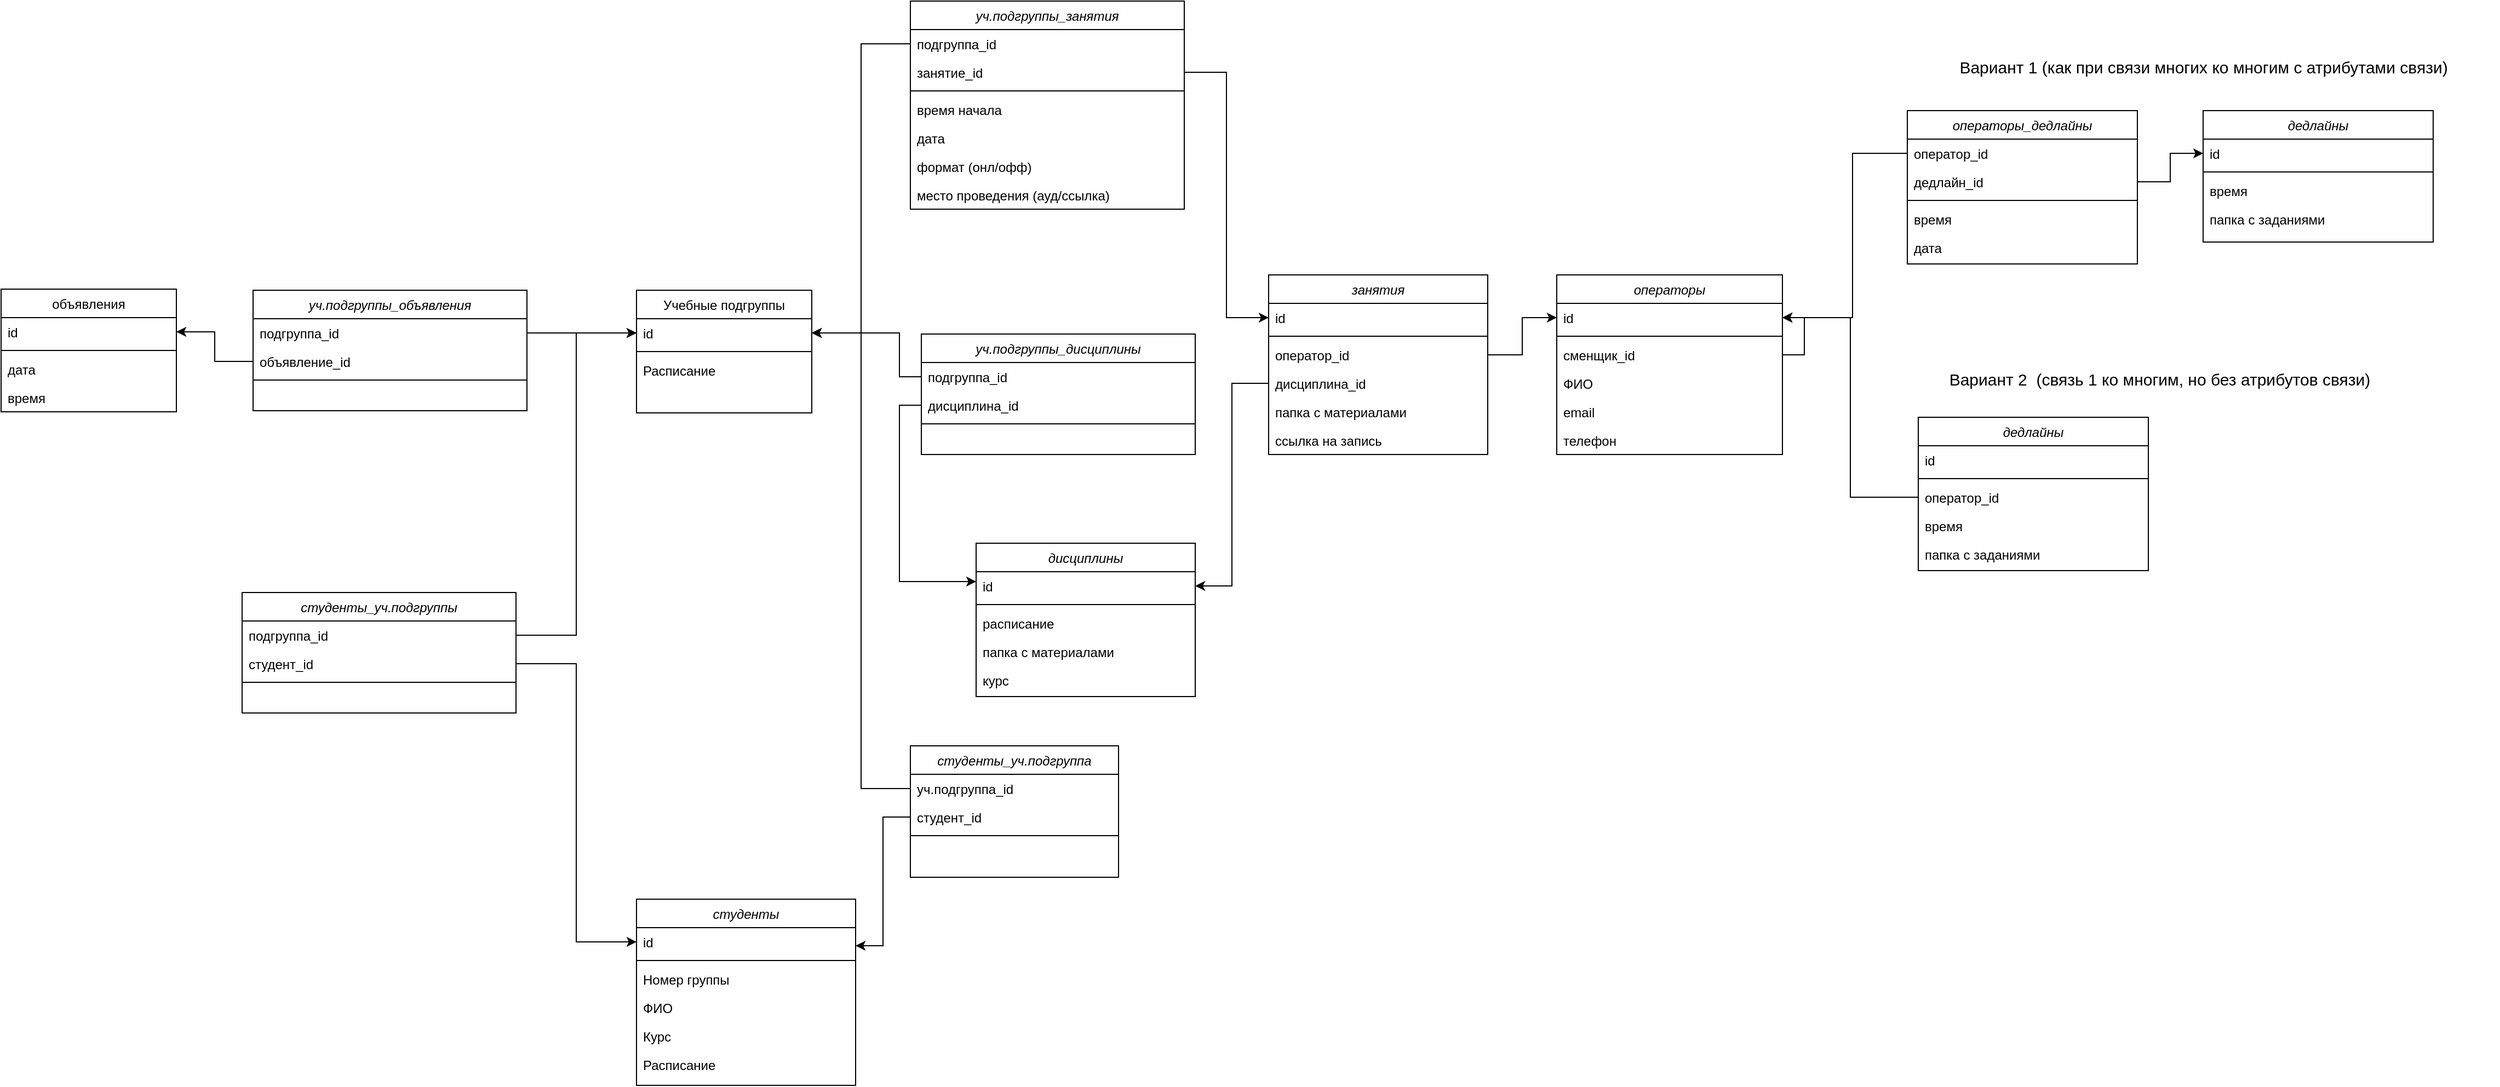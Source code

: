 <mxfile version="13.7.9" type="github">
  <diagram id="C5RBs43oDa-KdzZeNtuy" name="Page-1">
    <mxGraphModel dx="2645" dy="1014" grid="1" gridSize="10" guides="1" tooltips="1" connect="1" arrows="1" fold="1" page="1" pageScale="1" pageWidth="827" pageHeight="1169" math="0" shadow="0">
      <root>
        <mxCell id="WIyWlLk6GJQsqaUBKTNV-0" />
        <mxCell id="WIyWlLk6GJQsqaUBKTNV-1" parent="WIyWlLk6GJQsqaUBKTNV-0" />
        <mxCell id="-xLVteN8CRvDZpoM4a2E-22" style="edgeStyle=orthogonalEdgeStyle;rounded=0;orthogonalLoop=1;jettySize=auto;html=1;exitX=1;exitY=0.5;exitDx=0;exitDy=0;entryX=0;entryY=0.5;entryDx=0;entryDy=0;fontSize=15;" edge="1" parent="WIyWlLk6GJQsqaUBKTNV-1" source="-xLVteN8CRvDZpoM4a2E-12" target="-xLVteN8CRvDZpoM4a2E-16">
          <mxGeometry relative="1" as="geometry" />
        </mxCell>
        <mxCell id="-xLVteN8CRvDZpoM4a2E-31" style="edgeStyle=orthogonalEdgeStyle;rounded=0;orthogonalLoop=1;jettySize=auto;html=1;exitX=0;exitY=0.5;exitDx=0;exitDy=0;entryX=1;entryY=0.5;entryDx=0;entryDy=0;fontSize=15;" edge="1" parent="WIyWlLk6GJQsqaUBKTNV-1" source="-xLVteN8CRvDZpoM4a2E-24" target="zkfFHV4jXpPFQw0GAbJ--18">
          <mxGeometry relative="1" as="geometry" />
        </mxCell>
        <mxCell id="-xLVteN8CRvDZpoM4a2E-32" style="edgeStyle=orthogonalEdgeStyle;rounded=0;orthogonalLoop=1;jettySize=auto;html=1;exitX=1;exitY=0.5;exitDx=0;exitDy=0;entryX=0;entryY=0.5;entryDx=0;entryDy=0;fontSize=15;" edge="1" parent="WIyWlLk6GJQsqaUBKTNV-1" source="-xLVteN8CRvDZpoM4a2E-29" target="-xLVteN8CRvDZpoM4a2E-9">
          <mxGeometry relative="1" as="geometry" />
        </mxCell>
        <mxCell id="zkfFHV4jXpPFQw0GAbJ--17" value="Учебные подгруппы" style="swimlane;fontStyle=0;align=center;verticalAlign=top;childLayout=stackLayout;horizontal=1;startSize=26;horizontalStack=0;resizeParent=1;resizeLast=0;collapsible=1;marginBottom=0;rounded=0;shadow=0;strokeWidth=1;" parent="WIyWlLk6GJQsqaUBKTNV-1" vertex="1">
          <mxGeometry x="50" y="284" width="160" height="112" as="geometry">
            <mxRectangle x="550" y="140" width="160" height="26" as="alternateBounds" />
          </mxGeometry>
        </mxCell>
        <mxCell id="zkfFHV4jXpPFQw0GAbJ--18" value="id" style="text;align=left;verticalAlign=top;spacingLeft=4;spacingRight=4;overflow=hidden;rotatable=0;points=[[0,0.5],[1,0.5]];portConstraint=eastwest;" parent="zkfFHV4jXpPFQw0GAbJ--17" vertex="1">
          <mxGeometry y="26" width="160" height="26" as="geometry" />
        </mxCell>
        <mxCell id="zkfFHV4jXpPFQw0GAbJ--23" value="" style="line;html=1;strokeWidth=1;align=left;verticalAlign=middle;spacingTop=-1;spacingLeft=3;spacingRight=3;rotatable=0;labelPosition=right;points=[];portConstraint=eastwest;" parent="zkfFHV4jXpPFQw0GAbJ--17" vertex="1">
          <mxGeometry y="52" width="160" height="8" as="geometry" />
        </mxCell>
        <mxCell id="-xLVteN8CRvDZpoM4a2E-5" value="Расписание" style="text;align=left;verticalAlign=top;spacingLeft=4;spacingRight=4;overflow=hidden;rotatable=0;points=[[0,0.5],[1,0.5]];portConstraint=eastwest;" vertex="1" parent="zkfFHV4jXpPFQw0GAbJ--17">
          <mxGeometry y="60" width="160" height="26" as="geometry" />
        </mxCell>
        <mxCell id="-xLVteN8CRvDZpoM4a2E-41" style="edgeStyle=orthogonalEdgeStyle;rounded=0;orthogonalLoop=1;jettySize=auto;html=1;exitX=0;exitY=0.5;exitDx=0;exitDy=0;entryX=1;entryY=0.5;entryDx=0;entryDy=0;fontSize=15;" edge="1" parent="WIyWlLk6GJQsqaUBKTNV-1" source="-xLVteN8CRvDZpoM4a2E-40" target="-xLVteN8CRvDZpoM4a2E-35">
          <mxGeometry relative="1" as="geometry" />
        </mxCell>
        <mxCell id="-xLVteN8CRvDZpoM4a2E-61" style="edgeStyle=orthogonalEdgeStyle;rounded=0;orthogonalLoop=1;jettySize=auto;html=1;exitX=0;exitY=0.5;exitDx=0;exitDy=0;endArrow=classic;endFill=1;fontSize=15;" edge="1" parent="WIyWlLk6GJQsqaUBKTNV-1" source="-xLVteN8CRvDZpoM4a2E-55" target="-xLVteN8CRvDZpoM4a2E-16">
          <mxGeometry relative="1" as="geometry">
            <Array as="points">
              <mxPoint x="1160" y="159" />
              <mxPoint x="1160" y="309" />
            </Array>
          </mxGeometry>
        </mxCell>
        <mxCell id="-xLVteN8CRvDZpoM4a2E-63" style="edgeStyle=orthogonalEdgeStyle;rounded=0;orthogonalLoop=1;jettySize=auto;html=1;exitX=1;exitY=0.5;exitDx=0;exitDy=0;endArrow=classic;endFill=1;fontSize=15;" edge="1" parent="WIyWlLk6GJQsqaUBKTNV-1" source="-xLVteN8CRvDZpoM4a2E-60" target="-xLVteN8CRvDZpoM4a2E-46">
          <mxGeometry relative="1" as="geometry" />
        </mxCell>
        <mxCell id="-xLVteN8CRvDZpoM4a2E-64" value="Вариант 1 (как при связи многих ко многим с атрибутами связи)" style="text;html=1;align=center;verticalAlign=middle;resizable=0;points=[];autosize=1;fontSize=15;" vertex="1" parent="WIyWlLk6GJQsqaUBKTNV-1">
          <mxGeometry x="1210" y="70" width="540" height="20" as="geometry" />
        </mxCell>
        <mxCell id="-xLVteN8CRvDZpoM4a2E-15" value="операторы" style="swimlane;fontStyle=2;align=center;verticalAlign=top;childLayout=stackLayout;horizontal=1;startSize=26;horizontalStack=0;resizeParent=1;resizeLast=0;collapsible=1;marginBottom=0;rounded=0;shadow=0;strokeWidth=1;" vertex="1" parent="WIyWlLk6GJQsqaUBKTNV-1">
          <mxGeometry x="890" y="270" width="206" height="164" as="geometry">
            <mxRectangle x="230" y="140" width="160" height="26" as="alternateBounds" />
          </mxGeometry>
        </mxCell>
        <mxCell id="-xLVteN8CRvDZpoM4a2E-16" value="id" style="text;align=left;verticalAlign=top;spacingLeft=4;spacingRight=4;overflow=hidden;rotatable=0;points=[[0,0.5],[1,0.5]];portConstraint=eastwest;" vertex="1" parent="-xLVteN8CRvDZpoM4a2E-15">
          <mxGeometry y="26" width="206" height="26" as="geometry" />
        </mxCell>
        <mxCell id="-xLVteN8CRvDZpoM4a2E-17" value="" style="line;html=1;strokeWidth=1;align=left;verticalAlign=middle;spacingTop=-1;spacingLeft=3;spacingRight=3;rotatable=0;labelPosition=right;points=[];portConstraint=eastwest;" vertex="1" parent="-xLVteN8CRvDZpoM4a2E-15">
          <mxGeometry y="52" width="206" height="8" as="geometry" />
        </mxCell>
        <mxCell id="-xLVteN8CRvDZpoM4a2E-18" value="сменщик_id" style="text;align=left;verticalAlign=top;spacingLeft=4;spacingRight=4;overflow=hidden;rotatable=0;points=[[0,0.5],[1,0.5]];portConstraint=eastwest;" vertex="1" parent="-xLVteN8CRvDZpoM4a2E-15">
          <mxGeometry y="60" width="206" height="26" as="geometry" />
        </mxCell>
        <mxCell id="-xLVteN8CRvDZpoM4a2E-42" value="ФИО" style="text;align=left;verticalAlign=top;spacingLeft=4;spacingRight=4;overflow=hidden;rotatable=0;points=[[0,0.5],[1,0.5]];portConstraint=eastwest;" vertex="1" parent="-xLVteN8CRvDZpoM4a2E-15">
          <mxGeometry y="86" width="206" height="26" as="geometry" />
        </mxCell>
        <mxCell id="-xLVteN8CRvDZpoM4a2E-19" value="email" style="text;align=left;verticalAlign=top;spacingLeft=4;spacingRight=4;overflow=hidden;rotatable=0;points=[[0,0.5],[1,0.5]];portConstraint=eastwest;" vertex="1" parent="-xLVteN8CRvDZpoM4a2E-15">
          <mxGeometry y="112" width="206" height="26" as="geometry" />
        </mxCell>
        <mxCell id="-xLVteN8CRvDZpoM4a2E-20" value="телефон" style="text;align=left;verticalAlign=top;spacingLeft=4;spacingRight=4;overflow=hidden;rotatable=0;points=[[0,0.5],[1,0.5]];portConstraint=eastwest;" vertex="1" parent="-xLVteN8CRvDZpoM4a2E-15">
          <mxGeometry y="138" width="206" height="26" as="geometry" />
        </mxCell>
        <mxCell id="-xLVteN8CRvDZpoM4a2E-44" style="edgeStyle=orthogonalEdgeStyle;rounded=0;orthogonalLoop=1;jettySize=auto;html=1;exitX=1;exitY=0.5;exitDx=0;exitDy=0;fontSize=15;endArrow=classic;endFill=1;" edge="1" parent="-xLVteN8CRvDZpoM4a2E-15" source="-xLVteN8CRvDZpoM4a2E-18" target="-xLVteN8CRvDZpoM4a2E-16">
          <mxGeometry relative="1" as="geometry">
            <mxPoint x="260" y="73" as="targetPoint" />
          </mxGeometry>
        </mxCell>
        <mxCell id="-xLVteN8CRvDZpoM4a2E-54" value="операторы_дедлайны" style="swimlane;fontStyle=2;align=center;verticalAlign=top;childLayout=stackLayout;horizontal=1;startSize=26;horizontalStack=0;resizeParent=1;resizeLast=0;collapsible=1;marginBottom=0;rounded=0;shadow=0;strokeWidth=1;" vertex="1" parent="WIyWlLk6GJQsqaUBKTNV-1">
          <mxGeometry x="1210" y="120" width="210" height="140" as="geometry">
            <mxRectangle x="230" y="140" width="160" height="26" as="alternateBounds" />
          </mxGeometry>
        </mxCell>
        <mxCell id="-xLVteN8CRvDZpoM4a2E-55" value="оператор_id " style="text;align=left;verticalAlign=top;spacingLeft=4;spacingRight=4;overflow=hidden;rotatable=0;points=[[0,0.5],[1,0.5]];portConstraint=eastwest;" vertex="1" parent="-xLVteN8CRvDZpoM4a2E-54">
          <mxGeometry y="26" width="210" height="26" as="geometry" />
        </mxCell>
        <mxCell id="-xLVteN8CRvDZpoM4a2E-60" value="дедлайн_id " style="text;align=left;verticalAlign=top;spacingLeft=4;spacingRight=4;overflow=hidden;rotatable=0;points=[[0,0.5],[1,0.5]];portConstraint=eastwest;" vertex="1" parent="-xLVteN8CRvDZpoM4a2E-54">
          <mxGeometry y="52" width="210" height="26" as="geometry" />
        </mxCell>
        <mxCell id="-xLVteN8CRvDZpoM4a2E-56" value="" style="line;html=1;strokeWidth=1;align=left;verticalAlign=middle;spacingTop=-1;spacingLeft=3;spacingRight=3;rotatable=0;labelPosition=right;points=[];portConstraint=eastwest;" vertex="1" parent="-xLVteN8CRvDZpoM4a2E-54">
          <mxGeometry y="78" width="210" height="8" as="geometry" />
        </mxCell>
        <mxCell id="-xLVteN8CRvDZpoM4a2E-57" value="время" style="text;align=left;verticalAlign=top;spacingLeft=4;spacingRight=4;overflow=hidden;rotatable=0;points=[[0,0.5],[1,0.5]];portConstraint=eastwest;" vertex="1" parent="-xLVteN8CRvDZpoM4a2E-54">
          <mxGeometry y="86" width="210" height="26" as="geometry" />
        </mxCell>
        <mxCell id="-xLVteN8CRvDZpoM4a2E-58" value="дата" style="text;align=left;verticalAlign=top;spacingLeft=4;spacingRight=4;overflow=hidden;rotatable=0;points=[[0,0.5],[1,0.5]];portConstraint=eastwest;" vertex="1" parent="-xLVteN8CRvDZpoM4a2E-54">
          <mxGeometry y="112" width="210" height="26" as="geometry" />
        </mxCell>
        <mxCell id="-xLVteN8CRvDZpoM4a2E-45" value="дедлайны" style="swimlane;fontStyle=2;align=center;verticalAlign=top;childLayout=stackLayout;horizontal=1;startSize=26;horizontalStack=0;resizeParent=1;resizeLast=0;collapsible=1;marginBottom=0;rounded=0;shadow=0;strokeWidth=1;" vertex="1" parent="WIyWlLk6GJQsqaUBKTNV-1">
          <mxGeometry x="1480" y="120" width="210" height="120" as="geometry">
            <mxRectangle x="230" y="140" width="160" height="26" as="alternateBounds" />
          </mxGeometry>
        </mxCell>
        <mxCell id="-xLVteN8CRvDZpoM4a2E-46" value="id" style="text;align=left;verticalAlign=top;spacingLeft=4;spacingRight=4;overflow=hidden;rotatable=0;points=[[0,0.5],[1,0.5]];portConstraint=eastwest;" vertex="1" parent="-xLVteN8CRvDZpoM4a2E-45">
          <mxGeometry y="26" width="210" height="26" as="geometry" />
        </mxCell>
        <mxCell id="-xLVteN8CRvDZpoM4a2E-47" value="" style="line;html=1;strokeWidth=1;align=left;verticalAlign=middle;spacingTop=-1;spacingLeft=3;spacingRight=3;rotatable=0;labelPosition=right;points=[];portConstraint=eastwest;" vertex="1" parent="-xLVteN8CRvDZpoM4a2E-45">
          <mxGeometry y="52" width="210" height="8" as="geometry" />
        </mxCell>
        <mxCell id="-xLVteN8CRvDZpoM4a2E-49" value="время" style="text;align=left;verticalAlign=top;spacingLeft=4;spacingRight=4;overflow=hidden;rotatable=0;points=[[0,0.5],[1,0.5]];portConstraint=eastwest;" vertex="1" parent="-xLVteN8CRvDZpoM4a2E-45">
          <mxGeometry y="60" width="210" height="26" as="geometry" />
        </mxCell>
        <mxCell id="-xLVteN8CRvDZpoM4a2E-50" value="папка с заданиями" style="text;align=left;verticalAlign=top;spacingLeft=4;spacingRight=4;overflow=hidden;rotatable=0;points=[[0,0.5],[1,0.5]];portConstraint=eastwest;" vertex="1" parent="-xLVteN8CRvDZpoM4a2E-45">
          <mxGeometry y="86" width="210" height="26" as="geometry" />
        </mxCell>
        <mxCell id="-xLVteN8CRvDZpoM4a2E-65" value="&lt;div&gt;Вариант 2&amp;nbsp; (связь 1 ко многим, но без атрибутов связи)&lt;/div&gt;" style="text;html=1;align=center;verticalAlign=middle;resizable=0;points=[];autosize=1;fontSize=15;" vertex="1" parent="WIyWlLk6GJQsqaUBKTNV-1">
          <mxGeometry x="1210" y="355" width="460" height="20" as="geometry" />
        </mxCell>
        <mxCell id="-xLVteN8CRvDZpoM4a2E-66" value="дедлайны" style="swimlane;fontStyle=2;align=center;verticalAlign=top;childLayout=stackLayout;horizontal=1;startSize=26;horizontalStack=0;resizeParent=1;resizeLast=0;collapsible=1;marginBottom=0;rounded=0;shadow=0;strokeWidth=1;" vertex="1" parent="WIyWlLk6GJQsqaUBKTNV-1">
          <mxGeometry x="1220" y="400" width="210" height="140" as="geometry">
            <mxRectangle x="230" y="140" width="160" height="26" as="alternateBounds" />
          </mxGeometry>
        </mxCell>
        <mxCell id="-xLVteN8CRvDZpoM4a2E-67" value="id" style="text;align=left;verticalAlign=top;spacingLeft=4;spacingRight=4;overflow=hidden;rotatable=0;points=[[0,0.5],[1,0.5]];portConstraint=eastwest;" vertex="1" parent="-xLVteN8CRvDZpoM4a2E-66">
          <mxGeometry y="26" width="210" height="26" as="geometry" />
        </mxCell>
        <mxCell id="-xLVteN8CRvDZpoM4a2E-68" value="" style="line;html=1;strokeWidth=1;align=left;verticalAlign=middle;spacingTop=-1;spacingLeft=3;spacingRight=3;rotatable=0;labelPosition=right;points=[];portConstraint=eastwest;" vertex="1" parent="-xLVteN8CRvDZpoM4a2E-66">
          <mxGeometry y="52" width="210" height="8" as="geometry" />
        </mxCell>
        <mxCell id="-xLVteN8CRvDZpoM4a2E-69" value="оператор_id" style="text;align=left;verticalAlign=top;spacingLeft=4;spacingRight=4;overflow=hidden;rotatable=0;points=[[0,0.5],[1,0.5]];portConstraint=eastwest;" vertex="1" parent="-xLVteN8CRvDZpoM4a2E-66">
          <mxGeometry y="60" width="210" height="26" as="geometry" />
        </mxCell>
        <mxCell id="-xLVteN8CRvDZpoM4a2E-70" value="время" style="text;align=left;verticalAlign=top;spacingLeft=4;spacingRight=4;overflow=hidden;rotatable=0;points=[[0,0.5],[1,0.5]];portConstraint=eastwest;" vertex="1" parent="-xLVteN8CRvDZpoM4a2E-66">
          <mxGeometry y="86" width="210" height="26" as="geometry" />
        </mxCell>
        <mxCell id="-xLVteN8CRvDZpoM4a2E-71" value="папка с заданиями" style="text;align=left;verticalAlign=top;spacingLeft=4;spacingRight=4;overflow=hidden;rotatable=0;points=[[0,0.5],[1,0.5]];portConstraint=eastwest;" vertex="1" parent="-xLVteN8CRvDZpoM4a2E-66">
          <mxGeometry y="112" width="210" height="26" as="geometry" />
        </mxCell>
        <mxCell id="-xLVteN8CRvDZpoM4a2E-72" style="edgeStyle=orthogonalEdgeStyle;rounded=0;orthogonalLoop=1;jettySize=auto;html=1;exitX=0;exitY=0.5;exitDx=0;exitDy=0;entryX=1;entryY=0.5;entryDx=0;entryDy=0;endArrow=classic;endFill=1;fontSize=15;" edge="1" parent="WIyWlLk6GJQsqaUBKTNV-1" source="-xLVteN8CRvDZpoM4a2E-69" target="-xLVteN8CRvDZpoM4a2E-16">
          <mxGeometry relative="1" as="geometry" />
        </mxCell>
        <mxCell id="-xLVteN8CRvDZpoM4a2E-82" style="edgeStyle=orthogonalEdgeStyle;rounded=0;orthogonalLoop=1;jettySize=auto;html=1;exitX=0;exitY=0.5;exitDx=0;exitDy=0;entryX=1;entryY=0.25;entryDx=0;entryDy=0;endArrow=classic;endFill=1;fontSize=15;" edge="1" parent="WIyWlLk6GJQsqaUBKTNV-1" source="-xLVteN8CRvDZpoM4a2E-81" target="zkfFHV4jXpPFQw0GAbJ--0">
          <mxGeometry relative="1" as="geometry" />
        </mxCell>
        <mxCell id="-xLVteN8CRvDZpoM4a2E-83" style="edgeStyle=orthogonalEdgeStyle;rounded=0;orthogonalLoop=1;jettySize=auto;html=1;exitX=0;exitY=0.5;exitDx=0;exitDy=0;entryX=1;entryY=0.5;entryDx=0;entryDy=0;endArrow=classic;endFill=1;fontSize=15;" edge="1" parent="WIyWlLk6GJQsqaUBKTNV-1" source="-xLVteN8CRvDZpoM4a2E-74" target="zkfFHV4jXpPFQw0GAbJ--18">
          <mxGeometry relative="1" as="geometry" />
        </mxCell>
        <mxCell id="-xLVteN8CRvDZpoM4a2E-73" value="студенты_уч.подгруппа" style="swimlane;fontStyle=2;align=center;verticalAlign=top;childLayout=stackLayout;horizontal=1;startSize=26;horizontalStack=0;resizeParent=1;resizeLast=0;collapsible=1;marginBottom=0;rounded=0;shadow=0;strokeWidth=1;" vertex="1" parent="WIyWlLk6GJQsqaUBKTNV-1">
          <mxGeometry x="300" y="700" width="190" height="120" as="geometry">
            <mxRectangle x="230" y="140" width="160" height="26" as="alternateBounds" />
          </mxGeometry>
        </mxCell>
        <mxCell id="-xLVteN8CRvDZpoM4a2E-74" value="уч.подгруппа_id" style="text;align=left;verticalAlign=top;spacingLeft=4;spacingRight=4;overflow=hidden;rotatable=0;points=[[0,0.5],[1,0.5]];portConstraint=eastwest;" vertex="1" parent="-xLVteN8CRvDZpoM4a2E-73">
          <mxGeometry y="26" width="190" height="26" as="geometry" />
        </mxCell>
        <mxCell id="-xLVteN8CRvDZpoM4a2E-81" value="студент_id" style="text;align=left;verticalAlign=top;spacingLeft=4;spacingRight=4;overflow=hidden;rotatable=0;points=[[0,0.5],[1,0.5]];portConstraint=eastwest;" vertex="1" parent="-xLVteN8CRvDZpoM4a2E-73">
          <mxGeometry y="52" width="190" height="26" as="geometry" />
        </mxCell>
        <mxCell id="-xLVteN8CRvDZpoM4a2E-75" value="" style="line;html=1;strokeWidth=1;align=left;verticalAlign=middle;spacingTop=-1;spacingLeft=3;spacingRight=3;rotatable=0;labelPosition=right;points=[];portConstraint=eastwest;" vertex="1" parent="-xLVteN8CRvDZpoM4a2E-73">
          <mxGeometry y="78" width="190" height="8" as="geometry" />
        </mxCell>
        <mxCell id="-xLVteN8CRvDZpoM4a2E-23" value="уч.подгруппы_занятия" style="swimlane;fontStyle=2;align=center;verticalAlign=top;childLayout=stackLayout;horizontal=1;startSize=26;horizontalStack=0;resizeParent=1;resizeLast=0;collapsible=1;marginBottom=0;rounded=0;shadow=0;strokeWidth=1;" vertex="1" parent="WIyWlLk6GJQsqaUBKTNV-1">
          <mxGeometry x="300" y="20" width="250" height="190" as="geometry">
            <mxRectangle x="230" y="140" width="160" height="26" as="alternateBounds" />
          </mxGeometry>
        </mxCell>
        <mxCell id="-xLVteN8CRvDZpoM4a2E-24" value="подгруппа_id" style="text;align=left;verticalAlign=top;spacingLeft=4;spacingRight=4;overflow=hidden;rotatable=0;points=[[0,0.5],[1,0.5]];portConstraint=eastwest;" vertex="1" parent="-xLVteN8CRvDZpoM4a2E-23">
          <mxGeometry y="26" width="250" height="26" as="geometry" />
        </mxCell>
        <mxCell id="-xLVteN8CRvDZpoM4a2E-29" value="занятие_id" style="text;align=left;verticalAlign=top;spacingLeft=4;spacingRight=4;overflow=hidden;rotatable=0;points=[[0,0.5],[1,0.5]];portConstraint=eastwest;" vertex="1" parent="-xLVteN8CRvDZpoM4a2E-23">
          <mxGeometry y="52" width="250" height="26" as="geometry" />
        </mxCell>
        <mxCell id="-xLVteN8CRvDZpoM4a2E-25" value="" style="line;html=1;strokeWidth=1;align=left;verticalAlign=middle;spacingTop=-1;spacingLeft=3;spacingRight=3;rotatable=0;labelPosition=right;points=[];portConstraint=eastwest;" vertex="1" parent="-xLVteN8CRvDZpoM4a2E-23">
          <mxGeometry y="78" width="250" height="8" as="geometry" />
        </mxCell>
        <mxCell id="-xLVteN8CRvDZpoM4a2E-26" value="время начала" style="text;align=left;verticalAlign=top;spacingLeft=4;spacingRight=4;overflow=hidden;rotatable=0;points=[[0,0.5],[1,0.5]];portConstraint=eastwest;" vertex="1" parent="-xLVteN8CRvDZpoM4a2E-23">
          <mxGeometry y="86" width="250" height="26" as="geometry" />
        </mxCell>
        <mxCell id="-xLVteN8CRvDZpoM4a2E-27" value="дата" style="text;align=left;verticalAlign=top;spacingLeft=4;spacingRight=4;overflow=hidden;rotatable=0;points=[[0,0.5],[1,0.5]];portConstraint=eastwest;" vertex="1" parent="-xLVteN8CRvDZpoM4a2E-23">
          <mxGeometry y="112" width="250" height="26" as="geometry" />
        </mxCell>
        <mxCell id="-xLVteN8CRvDZpoM4a2E-28" value="формат (онл/офф)" style="text;align=left;verticalAlign=top;spacingLeft=4;spacingRight=4;overflow=hidden;rotatable=0;points=[[0,0.5],[1,0.5]];portConstraint=eastwest;" vertex="1" parent="-xLVteN8CRvDZpoM4a2E-23">
          <mxGeometry y="138" width="250" height="26" as="geometry" />
        </mxCell>
        <mxCell id="-xLVteN8CRvDZpoM4a2E-33" value="место проведения (ауд/ссылка)" style="text;align=left;verticalAlign=top;spacingLeft=4;spacingRight=4;overflow=hidden;rotatable=0;points=[[0,0.5],[1,0.5]];portConstraint=eastwest;" vertex="1" parent="-xLVteN8CRvDZpoM4a2E-23">
          <mxGeometry y="164" width="250" height="26" as="geometry" />
        </mxCell>
        <mxCell id="zkfFHV4jXpPFQw0GAbJ--0" value="студенты" style="swimlane;fontStyle=2;align=center;verticalAlign=top;childLayout=stackLayout;horizontal=1;startSize=26;horizontalStack=0;resizeParent=1;resizeLast=0;collapsible=1;marginBottom=0;rounded=0;shadow=0;strokeWidth=1;" parent="WIyWlLk6GJQsqaUBKTNV-1" vertex="1">
          <mxGeometry x="50" y="840" width="200" height="170" as="geometry">
            <mxRectangle x="230" y="140" width="160" height="26" as="alternateBounds" />
          </mxGeometry>
        </mxCell>
        <mxCell id="zkfFHV4jXpPFQw0GAbJ--1" value="id" style="text;align=left;verticalAlign=top;spacingLeft=4;spacingRight=4;overflow=hidden;rotatable=0;points=[[0,0.5],[1,0.5]];portConstraint=eastwest;" parent="zkfFHV4jXpPFQw0GAbJ--0" vertex="1">
          <mxGeometry y="26" width="200" height="26" as="geometry" />
        </mxCell>
        <mxCell id="zkfFHV4jXpPFQw0GAbJ--4" value="" style="line;html=1;strokeWidth=1;align=left;verticalAlign=middle;spacingTop=-1;spacingLeft=3;spacingRight=3;rotatable=0;labelPosition=right;points=[];portConstraint=eastwest;" parent="zkfFHV4jXpPFQw0GAbJ--0" vertex="1">
          <mxGeometry y="52" width="200" height="8" as="geometry" />
        </mxCell>
        <mxCell id="-xLVteN8CRvDZpoM4a2E-3" value="Номер группы&#xa;" style="text;align=left;verticalAlign=top;spacingLeft=4;spacingRight=4;overflow=hidden;rotatable=0;points=[[0,0.5],[1,0.5]];portConstraint=eastwest;" vertex="1" parent="zkfFHV4jXpPFQw0GAbJ--0">
          <mxGeometry y="60" width="200" height="26" as="geometry" />
        </mxCell>
        <mxCell id="zkfFHV4jXpPFQw0GAbJ--2" value="ФИО" style="text;align=left;verticalAlign=top;spacingLeft=4;spacingRight=4;overflow=hidden;rotatable=0;points=[[0,0.5],[1,0.5]];portConstraint=eastwest;rounded=0;shadow=0;html=0;" parent="zkfFHV4jXpPFQw0GAbJ--0" vertex="1">
          <mxGeometry y="86" width="200" height="26" as="geometry" />
        </mxCell>
        <mxCell id="-xLVteN8CRvDZpoM4a2E-0" value="Курс" style="text;align=left;verticalAlign=top;spacingLeft=4;spacingRight=4;overflow=hidden;rotatable=0;points=[[0,0.5],[1,0.5]];portConstraint=eastwest;" vertex="1" parent="zkfFHV4jXpPFQw0GAbJ--0">
          <mxGeometry y="112" width="200" height="26" as="geometry" />
        </mxCell>
        <mxCell id="-xLVteN8CRvDZpoM4a2E-1" value="Расписание" style="text;align=left;verticalAlign=top;spacingLeft=4;spacingRight=4;overflow=hidden;rotatable=0;points=[[0,0.5],[1,0.5]];portConstraint=eastwest;" vertex="1" parent="zkfFHV4jXpPFQw0GAbJ--0">
          <mxGeometry y="138" width="200" height="26" as="geometry" />
        </mxCell>
        <mxCell id="-xLVteN8CRvDZpoM4a2E-8" value="занятия" style="swimlane;fontStyle=2;align=center;verticalAlign=top;childLayout=stackLayout;horizontal=1;startSize=26;horizontalStack=0;resizeParent=1;resizeLast=0;collapsible=1;marginBottom=0;rounded=0;shadow=0;strokeWidth=1;" vertex="1" parent="WIyWlLk6GJQsqaUBKTNV-1">
          <mxGeometry x="627" y="270" width="200" height="164" as="geometry">
            <mxRectangle x="230" y="140" width="160" height="26" as="alternateBounds" />
          </mxGeometry>
        </mxCell>
        <mxCell id="-xLVteN8CRvDZpoM4a2E-9" value="id" style="text;align=left;verticalAlign=top;spacingLeft=4;spacingRight=4;overflow=hidden;rotatable=0;points=[[0,0.5],[1,0.5]];portConstraint=eastwest;" vertex="1" parent="-xLVteN8CRvDZpoM4a2E-8">
          <mxGeometry y="26" width="200" height="26" as="geometry" />
        </mxCell>
        <mxCell id="-xLVteN8CRvDZpoM4a2E-11" value="" style="line;html=1;strokeWidth=1;align=left;verticalAlign=middle;spacingTop=-1;spacingLeft=3;spacingRight=3;rotatable=0;labelPosition=right;points=[];portConstraint=eastwest;" vertex="1" parent="-xLVteN8CRvDZpoM4a2E-8">
          <mxGeometry y="52" width="200" height="8" as="geometry" />
        </mxCell>
        <mxCell id="-xLVteN8CRvDZpoM4a2E-12" value="оператор_id&#xa;" style="text;align=left;verticalAlign=top;spacingLeft=4;spacingRight=4;overflow=hidden;rotatable=0;points=[[0,0.5],[1,0.5]];portConstraint=eastwest;" vertex="1" parent="-xLVteN8CRvDZpoM4a2E-8">
          <mxGeometry y="60" width="200" height="26" as="geometry" />
        </mxCell>
        <mxCell id="-xLVteN8CRvDZpoM4a2E-40" value="дисциплина_id&#xa;" style="text;align=left;verticalAlign=top;spacingLeft=4;spacingRight=4;overflow=hidden;rotatable=0;points=[[0,0.5],[1,0.5]];portConstraint=eastwest;" vertex="1" parent="-xLVteN8CRvDZpoM4a2E-8">
          <mxGeometry y="86" width="200" height="26" as="geometry" />
        </mxCell>
        <mxCell id="-xLVteN8CRvDZpoM4a2E-13" value="папка с материалами" style="text;align=left;verticalAlign=top;spacingLeft=4;spacingRight=4;overflow=hidden;rotatable=0;points=[[0,0.5],[1,0.5]];portConstraint=eastwest;" vertex="1" parent="-xLVteN8CRvDZpoM4a2E-8">
          <mxGeometry y="112" width="200" height="26" as="geometry" />
        </mxCell>
        <mxCell id="-xLVteN8CRvDZpoM4a2E-14" value="ссылка на запись" style="text;align=left;verticalAlign=top;spacingLeft=4;spacingRight=4;overflow=hidden;rotatable=0;points=[[0,0.5],[1,0.5]];portConstraint=eastwest;" vertex="1" parent="-xLVteN8CRvDZpoM4a2E-8">
          <mxGeometry y="138" width="200" height="26" as="geometry" />
        </mxCell>
        <mxCell id="-xLVteN8CRvDZpoM4a2E-34" value="дисциплины" style="swimlane;fontStyle=2;align=center;verticalAlign=top;childLayout=stackLayout;horizontal=1;startSize=26;horizontalStack=0;resizeParent=1;resizeLast=0;collapsible=1;marginBottom=0;rounded=0;shadow=0;strokeWidth=1;" vertex="1" parent="WIyWlLk6GJQsqaUBKTNV-1">
          <mxGeometry x="360" y="515" width="200" height="140" as="geometry">
            <mxRectangle x="230" y="140" width="160" height="26" as="alternateBounds" />
          </mxGeometry>
        </mxCell>
        <mxCell id="-xLVteN8CRvDZpoM4a2E-35" value="id" style="text;align=left;verticalAlign=top;spacingLeft=4;spacingRight=4;overflow=hidden;rotatable=0;points=[[0,0.5],[1,0.5]];portConstraint=eastwest;" vertex="1" parent="-xLVteN8CRvDZpoM4a2E-34">
          <mxGeometry y="26" width="200" height="26" as="geometry" />
        </mxCell>
        <mxCell id="-xLVteN8CRvDZpoM4a2E-36" value="" style="line;html=1;strokeWidth=1;align=left;verticalAlign=middle;spacingTop=-1;spacingLeft=3;spacingRight=3;rotatable=0;labelPosition=right;points=[];portConstraint=eastwest;" vertex="1" parent="-xLVteN8CRvDZpoM4a2E-34">
          <mxGeometry y="52" width="200" height="8" as="geometry" />
        </mxCell>
        <mxCell id="-xLVteN8CRvDZpoM4a2E-37" value="расписание" style="text;align=left;verticalAlign=top;spacingLeft=4;spacingRight=4;overflow=hidden;rotatable=0;points=[[0,0.5],[1,0.5]];portConstraint=eastwest;" vertex="1" parent="-xLVteN8CRvDZpoM4a2E-34">
          <mxGeometry y="60" width="200" height="26" as="geometry" />
        </mxCell>
        <mxCell id="-xLVteN8CRvDZpoM4a2E-38" value="папка с материалами" style="text;align=left;verticalAlign=top;spacingLeft=4;spacingRight=4;overflow=hidden;rotatable=0;points=[[0,0.5],[1,0.5]];portConstraint=eastwest;" vertex="1" parent="-xLVteN8CRvDZpoM4a2E-34">
          <mxGeometry y="86" width="200" height="26" as="geometry" />
        </mxCell>
        <mxCell id="-xLVteN8CRvDZpoM4a2E-39" value="курс" style="text;align=left;verticalAlign=top;spacingLeft=4;spacingRight=4;overflow=hidden;rotatable=0;points=[[0,0.5],[1,0.5]];portConstraint=eastwest;" vertex="1" parent="-xLVteN8CRvDZpoM4a2E-34">
          <mxGeometry y="112" width="200" height="26" as="geometry" />
        </mxCell>
        <mxCell id="-xLVteN8CRvDZpoM4a2E-105" style="edgeStyle=orthogonalEdgeStyle;rounded=0;orthogonalLoop=1;jettySize=auto;html=1;exitX=0;exitY=0.5;exitDx=0;exitDy=0;entryX=1;entryY=0.5;entryDx=0;entryDy=0;endArrow=classic;endFill=1;fontSize=15;" edge="1" parent="WIyWlLk6GJQsqaUBKTNV-1" source="-xLVteN8CRvDZpoM4a2E-103" target="-xLVteN8CRvDZpoM4a2E-97">
          <mxGeometry relative="1" as="geometry" />
        </mxCell>
        <mxCell id="-xLVteN8CRvDZpoM4a2E-106" style="edgeStyle=orthogonalEdgeStyle;rounded=0;orthogonalLoop=1;jettySize=auto;html=1;exitX=1;exitY=0.5;exitDx=0;exitDy=0;endArrow=classic;endFill=1;fontSize=15;" edge="1" parent="WIyWlLk6GJQsqaUBKTNV-1" source="-xLVteN8CRvDZpoM4a2E-102" target="zkfFHV4jXpPFQw0GAbJ--18">
          <mxGeometry relative="1" as="geometry" />
        </mxCell>
        <mxCell id="-xLVteN8CRvDZpoM4a2E-111" style="edgeStyle=orthogonalEdgeStyle;rounded=0;orthogonalLoop=1;jettySize=auto;html=1;exitX=1;exitY=0.5;exitDx=0;exitDy=0;entryX=0;entryY=0.5;entryDx=0;entryDy=0;endArrow=classic;endFill=1;fontSize=15;" edge="1" parent="WIyWlLk6GJQsqaUBKTNV-1" source="-xLVteN8CRvDZpoM4a2E-108" target="zkfFHV4jXpPFQw0GAbJ--18">
          <mxGeometry relative="1" as="geometry" />
        </mxCell>
        <mxCell id="-xLVteN8CRvDZpoM4a2E-96" value="объявления" style="swimlane;fontStyle=0;align=center;verticalAlign=top;childLayout=stackLayout;horizontal=1;startSize=26;horizontalStack=0;resizeParent=1;resizeLast=0;collapsible=1;marginBottom=0;rounded=0;shadow=0;strokeWidth=1;" vertex="1" parent="WIyWlLk6GJQsqaUBKTNV-1">
          <mxGeometry x="-530" y="283" width="160" height="112" as="geometry">
            <mxRectangle x="550" y="140" width="160" height="26" as="alternateBounds" />
          </mxGeometry>
        </mxCell>
        <mxCell id="-xLVteN8CRvDZpoM4a2E-97" value="id" style="text;align=left;verticalAlign=top;spacingLeft=4;spacingRight=4;overflow=hidden;rotatable=0;points=[[0,0.5],[1,0.5]];portConstraint=eastwest;" vertex="1" parent="-xLVteN8CRvDZpoM4a2E-96">
          <mxGeometry y="26" width="160" height="26" as="geometry" />
        </mxCell>
        <mxCell id="-xLVteN8CRvDZpoM4a2E-98" value="" style="line;html=1;strokeWidth=1;align=left;verticalAlign=middle;spacingTop=-1;spacingLeft=3;spacingRight=3;rotatable=0;labelPosition=right;points=[];portConstraint=eastwest;" vertex="1" parent="-xLVteN8CRvDZpoM4a2E-96">
          <mxGeometry y="52" width="160" height="8" as="geometry" />
        </mxCell>
        <mxCell id="-xLVteN8CRvDZpoM4a2E-100" value="дата" style="text;align=left;verticalAlign=top;spacingLeft=4;spacingRight=4;overflow=hidden;rotatable=0;points=[[0,0.5],[1,0.5]];portConstraint=eastwest;" vertex="1" parent="-xLVteN8CRvDZpoM4a2E-96">
          <mxGeometry y="60" width="160" height="26" as="geometry" />
        </mxCell>
        <mxCell id="-xLVteN8CRvDZpoM4a2E-115" value="время" style="text;align=left;verticalAlign=top;spacingLeft=4;spacingRight=4;overflow=hidden;rotatable=0;points=[[0,0.5],[1,0.5]];portConstraint=eastwest;" vertex="1" parent="-xLVteN8CRvDZpoM4a2E-96">
          <mxGeometry y="86" width="160" height="26" as="geometry" />
        </mxCell>
        <mxCell id="-xLVteN8CRvDZpoM4a2E-101" value="уч.подгруппы_объявления" style="swimlane;fontStyle=2;align=center;verticalAlign=top;childLayout=stackLayout;horizontal=1;startSize=26;horizontalStack=0;resizeParent=1;resizeLast=0;collapsible=1;marginBottom=0;rounded=0;shadow=0;strokeWidth=1;" vertex="1" parent="WIyWlLk6GJQsqaUBKTNV-1">
          <mxGeometry x="-300" y="284" width="250" height="110" as="geometry">
            <mxRectangle x="230" y="140" width="160" height="26" as="alternateBounds" />
          </mxGeometry>
        </mxCell>
        <mxCell id="-xLVteN8CRvDZpoM4a2E-102" value="подгруппа_id" style="text;align=left;verticalAlign=top;spacingLeft=4;spacingRight=4;overflow=hidden;rotatable=0;points=[[0,0.5],[1,0.5]];portConstraint=eastwest;" vertex="1" parent="-xLVteN8CRvDZpoM4a2E-101">
          <mxGeometry y="26" width="250" height="26" as="geometry" />
        </mxCell>
        <mxCell id="-xLVteN8CRvDZpoM4a2E-103" value="объявление_id" style="text;align=left;verticalAlign=top;spacingLeft=4;spacingRight=4;overflow=hidden;rotatable=0;points=[[0,0.5],[1,0.5]];portConstraint=eastwest;" vertex="1" parent="-xLVteN8CRvDZpoM4a2E-101">
          <mxGeometry y="52" width="250" height="26" as="geometry" />
        </mxCell>
        <mxCell id="-xLVteN8CRvDZpoM4a2E-104" value="" style="line;html=1;strokeWidth=1;align=left;verticalAlign=middle;spacingTop=-1;spacingLeft=3;spacingRight=3;rotatable=0;labelPosition=right;points=[];portConstraint=eastwest;" vertex="1" parent="-xLVteN8CRvDZpoM4a2E-101">
          <mxGeometry y="78" width="250" height="8" as="geometry" />
        </mxCell>
        <mxCell id="-xLVteN8CRvDZpoM4a2E-107" value="студенты_уч.подгруппы" style="swimlane;fontStyle=2;align=center;verticalAlign=top;childLayout=stackLayout;horizontal=1;startSize=26;horizontalStack=0;resizeParent=1;resizeLast=0;collapsible=1;marginBottom=0;rounded=0;shadow=0;strokeWidth=1;" vertex="1" parent="WIyWlLk6GJQsqaUBKTNV-1">
          <mxGeometry x="-310" y="560" width="250" height="110" as="geometry">
            <mxRectangle x="230" y="140" width="160" height="26" as="alternateBounds" />
          </mxGeometry>
        </mxCell>
        <mxCell id="-xLVteN8CRvDZpoM4a2E-108" value="подгруппа_id" style="text;align=left;verticalAlign=top;spacingLeft=4;spacingRight=4;overflow=hidden;rotatable=0;points=[[0,0.5],[1,0.5]];portConstraint=eastwest;" vertex="1" parent="-xLVteN8CRvDZpoM4a2E-107">
          <mxGeometry y="26" width="250" height="26" as="geometry" />
        </mxCell>
        <mxCell id="-xLVteN8CRvDZpoM4a2E-109" value="студент_id" style="text;align=left;verticalAlign=top;spacingLeft=4;spacingRight=4;overflow=hidden;rotatable=0;points=[[0,0.5],[1,0.5]];portConstraint=eastwest;" vertex="1" parent="-xLVteN8CRvDZpoM4a2E-107">
          <mxGeometry y="52" width="250" height="26" as="geometry" />
        </mxCell>
        <mxCell id="-xLVteN8CRvDZpoM4a2E-110" value="" style="line;html=1;strokeWidth=1;align=left;verticalAlign=middle;spacingTop=-1;spacingLeft=3;spacingRight=3;rotatable=0;labelPosition=right;points=[];portConstraint=eastwest;" vertex="1" parent="-xLVteN8CRvDZpoM4a2E-107">
          <mxGeometry y="78" width="250" height="8" as="geometry" />
        </mxCell>
        <mxCell id="-xLVteN8CRvDZpoM4a2E-112" style="edgeStyle=orthogonalEdgeStyle;rounded=0;orthogonalLoop=1;jettySize=auto;html=1;exitX=1;exitY=0.5;exitDx=0;exitDy=0;entryX=0;entryY=0.5;entryDx=0;entryDy=0;endArrow=classic;endFill=1;fontSize=15;" edge="1" parent="WIyWlLk6GJQsqaUBKTNV-1" source="-xLVteN8CRvDZpoM4a2E-109" target="zkfFHV4jXpPFQw0GAbJ--1">
          <mxGeometry relative="1" as="geometry" />
        </mxCell>
        <mxCell id="-xLVteN8CRvDZpoM4a2E-113" style="edgeStyle=orthogonalEdgeStyle;rounded=0;orthogonalLoop=1;jettySize=auto;html=1;exitX=0;exitY=0.5;exitDx=0;exitDy=0;entryX=0;entryY=0.25;entryDx=0;entryDy=0;endArrow=classic;endFill=1;fontSize=15;" edge="1" parent="WIyWlLk6GJQsqaUBKTNV-1" source="-xLVteN8CRvDZpoM4a2E-86" target="-xLVteN8CRvDZpoM4a2E-34">
          <mxGeometry relative="1" as="geometry" />
        </mxCell>
        <mxCell id="-xLVteN8CRvDZpoM4a2E-114" style="edgeStyle=orthogonalEdgeStyle;rounded=0;orthogonalLoop=1;jettySize=auto;html=1;exitX=0;exitY=0.5;exitDx=0;exitDy=0;endArrow=classic;endFill=1;fontSize=15;" edge="1" parent="WIyWlLk6GJQsqaUBKTNV-1" source="-xLVteN8CRvDZpoM4a2E-85" target="zkfFHV4jXpPFQw0GAbJ--18">
          <mxGeometry relative="1" as="geometry">
            <Array as="points">
              <mxPoint x="290" y="363" />
              <mxPoint x="290" y="323" />
            </Array>
          </mxGeometry>
        </mxCell>
        <mxCell id="-xLVteN8CRvDZpoM4a2E-84" value="уч.подгруппы_дисциплины" style="swimlane;fontStyle=2;align=center;verticalAlign=top;childLayout=stackLayout;horizontal=1;startSize=26;horizontalStack=0;resizeParent=1;resizeLast=0;collapsible=1;marginBottom=0;rounded=0;shadow=0;strokeWidth=1;" vertex="1" parent="WIyWlLk6GJQsqaUBKTNV-1">
          <mxGeometry x="310" y="324" width="250" height="110" as="geometry">
            <mxRectangle x="230" y="140" width="160" height="26" as="alternateBounds" />
          </mxGeometry>
        </mxCell>
        <mxCell id="-xLVteN8CRvDZpoM4a2E-85" value="подгруппа_id" style="text;align=left;verticalAlign=top;spacingLeft=4;spacingRight=4;overflow=hidden;rotatable=0;points=[[0,0.5],[1,0.5]];portConstraint=eastwest;" vertex="1" parent="-xLVteN8CRvDZpoM4a2E-84">
          <mxGeometry y="26" width="250" height="26" as="geometry" />
        </mxCell>
        <mxCell id="-xLVteN8CRvDZpoM4a2E-86" value="дисциплина_id" style="text;align=left;verticalAlign=top;spacingLeft=4;spacingRight=4;overflow=hidden;rotatable=0;points=[[0,0.5],[1,0.5]];portConstraint=eastwest;" vertex="1" parent="-xLVteN8CRvDZpoM4a2E-84">
          <mxGeometry y="52" width="250" height="26" as="geometry" />
        </mxCell>
        <mxCell id="-xLVteN8CRvDZpoM4a2E-87" value="" style="line;html=1;strokeWidth=1;align=left;verticalAlign=middle;spacingTop=-1;spacingLeft=3;spacingRight=3;rotatable=0;labelPosition=right;points=[];portConstraint=eastwest;" vertex="1" parent="-xLVteN8CRvDZpoM4a2E-84">
          <mxGeometry y="78" width="250" height="8" as="geometry" />
        </mxCell>
      </root>
    </mxGraphModel>
  </diagram>
</mxfile>
